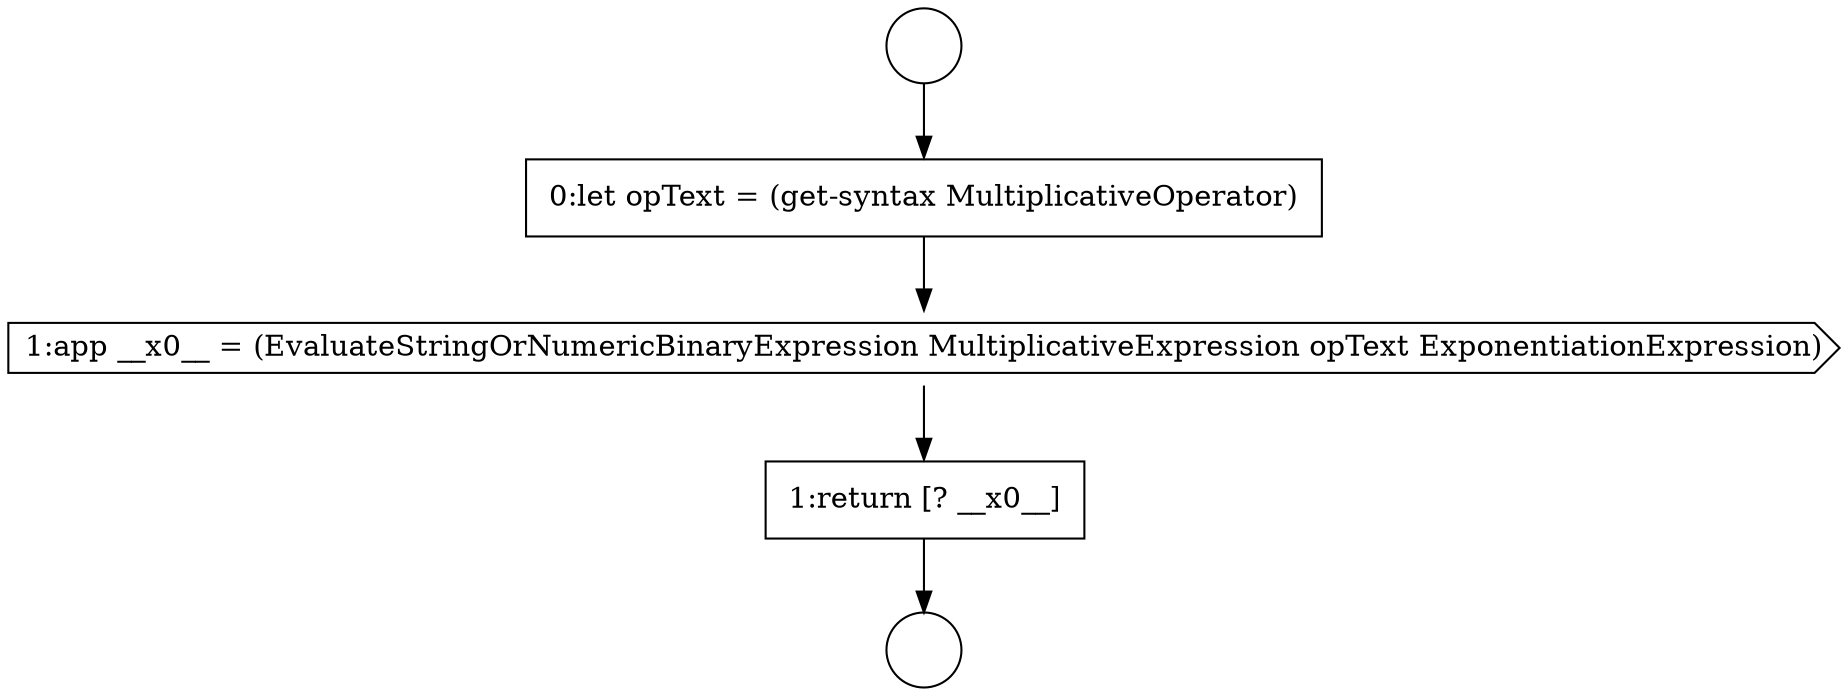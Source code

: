 digraph {
  node5130 [shape=none, margin=0, label=<<font color="black">
    <table border="0" cellborder="1" cellspacing="0" cellpadding="10">
      <tr><td align="left">1:return [? __x0__]</td></tr>
    </table>
  </font>> color="black" fillcolor="white" style=filled]
  node5127 [shape=circle label=" " color="black" fillcolor="white" style=filled]
  node5126 [shape=circle label=" " color="black" fillcolor="white" style=filled]
  node5128 [shape=none, margin=0, label=<<font color="black">
    <table border="0" cellborder="1" cellspacing="0" cellpadding="10">
      <tr><td align="left">0:let opText = (get-syntax MultiplicativeOperator)</td></tr>
    </table>
  </font>> color="black" fillcolor="white" style=filled]
  node5129 [shape=cds, label=<<font color="black">1:app __x0__ = (EvaluateStringOrNumericBinaryExpression MultiplicativeExpression opText ExponentiationExpression)</font>> color="black" fillcolor="white" style=filled]
  node5126 -> node5128 [ color="black"]
  node5128 -> node5129 [ color="black"]
  node5129 -> node5130 [ color="black"]
  node5130 -> node5127 [ color="black"]
}
